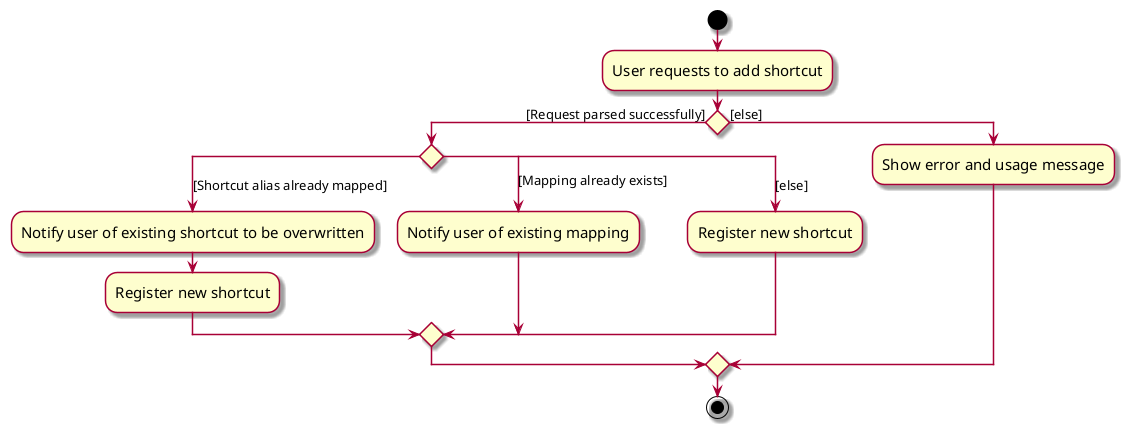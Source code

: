 @startuml
skin rose
skinparam ActivityFontSize 15
skinparam ArrowFontSize 13
start
:User requests to add shortcut;

if () then ([Request parsed successfully])
    switch ()
    case ([Shortcut alias already mapped])
        :Notify user of existing shortcut to be overwritten;
        :Register new shortcut;
    case ([Mapping already exists])
        :Notify user of existing mapping;
    case ([else])
        :Register new shortcut;
    endswitch
else ([else])
    :Show error and usage message;
endif


stop
@enduml
